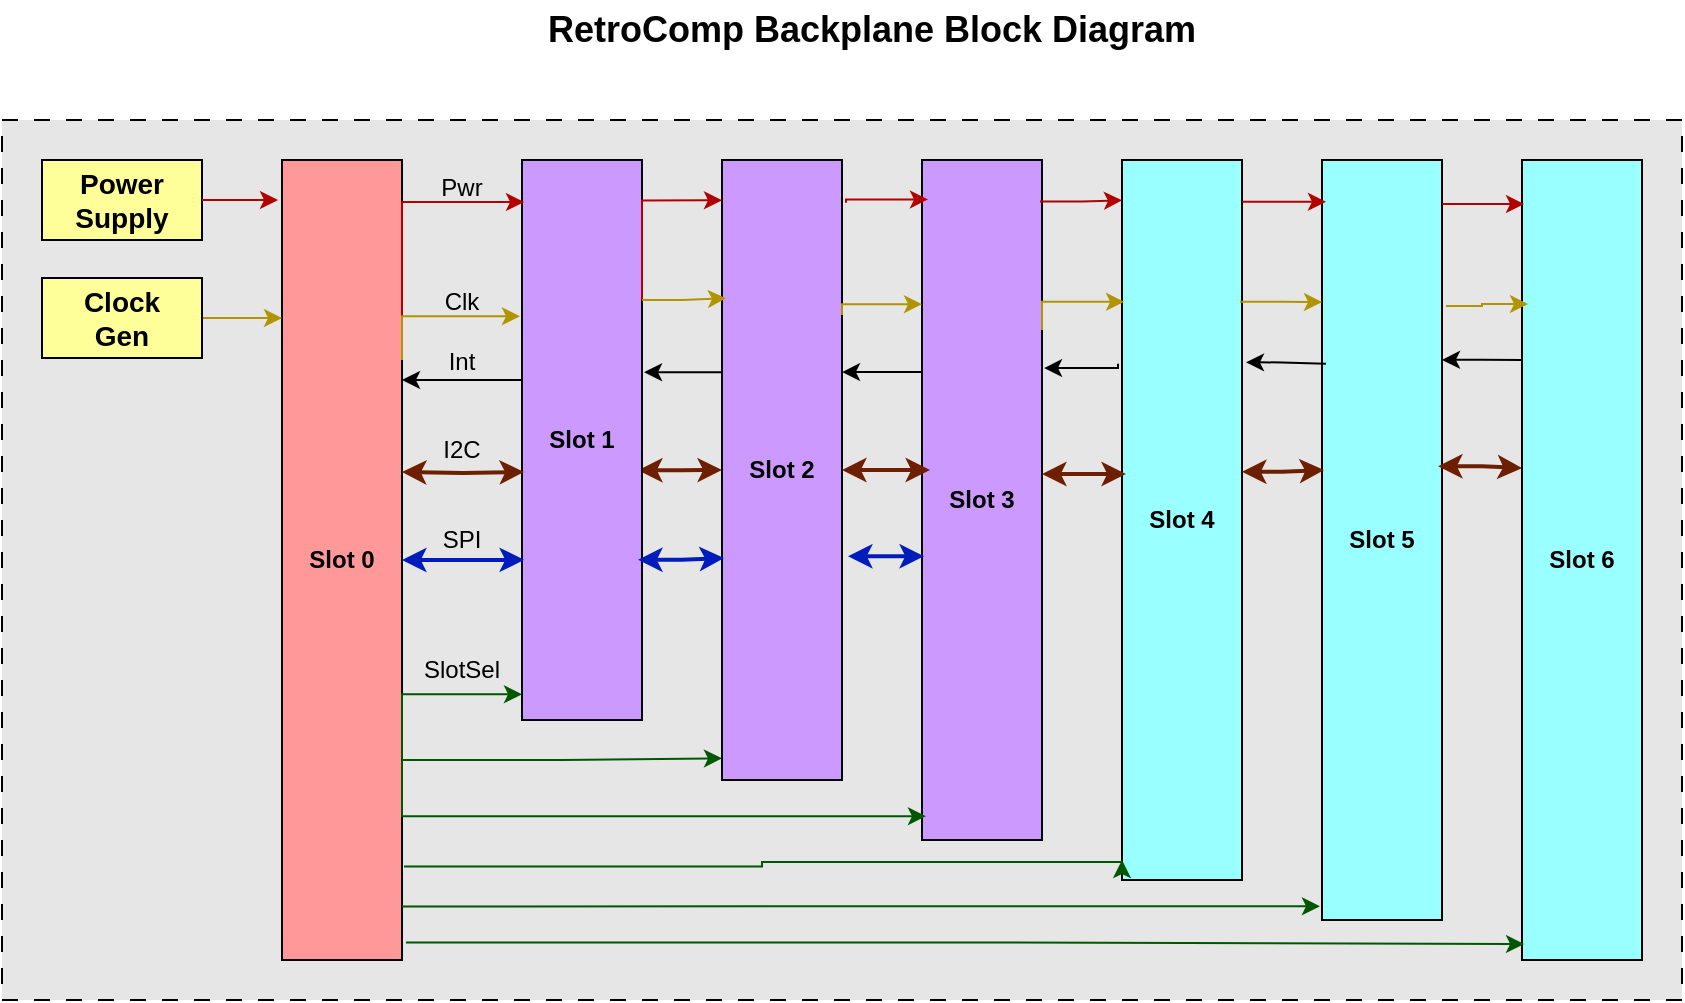 <mxfile version="28.0.6">
  <diagram id="gKfQR6QMqfabCFEobmAz" name="Page-1">
    <mxGraphModel dx="995" dy="726" grid="1" gridSize="10" guides="1" tooltips="1" connect="1" arrows="1" fold="1" page="1" pageScale="1" pageWidth="1100" pageHeight="850" math="0" shadow="0">
      <root>
        <mxCell id="0" />
        <mxCell id="1" parent="0" />
        <mxCell id="CG7hZ_wFSSS8GAl2Qvh1-35" value="" style="rounded=0;whiteSpace=wrap;html=1;dashed=1;dashPattern=8 8;fillColor=#E6E6E6;" parent="1" vertex="1">
          <mxGeometry x="80" y="200" width="840" height="440" as="geometry" />
        </mxCell>
        <mxCell id="XGa5Y8sCl0DmdLY9kct8-5" value="&lt;b&gt;Slot 0&lt;/b&gt;" style="rounded=0;whiteSpace=wrap;html=1;fillColor=#FF9999;" parent="1" vertex="1">
          <mxGeometry x="220" y="220" width="60" height="400" as="geometry" />
        </mxCell>
        <mxCell id="XGa5Y8sCl0DmdLY9kct8-6" value="&lt;b&gt;&lt;font style=&quot;font-size: 14px;&quot;&gt;Power&lt;/font&gt;&lt;/b&gt;&lt;div&gt;&lt;b&gt;&lt;font style=&quot;font-size: 14px;&quot;&gt;Supply&lt;/font&gt;&lt;/b&gt;&lt;/div&gt;" style="rounded=0;whiteSpace=wrap;html=1;fillColor=#FFFF99;" parent="1" vertex="1">
          <mxGeometry x="100" y="220" width="80" height="40" as="geometry" />
        </mxCell>
        <mxCell id="KVl_7MrKPFd7XMKjGX27-16" style="edgeStyle=orthogonalEdgeStyle;rounded=0;orthogonalLoop=1;jettySize=auto;html=1;exitX=0.967;exitY=0.554;exitDx=0;exitDy=0;entryX=0;entryY=0.5;entryDx=0;entryDy=0;exitPerimeter=0;startArrow=classic;startFill=1;strokeWidth=2;fillColor=#a0522d;strokeColor=#6D1F00;" edge="1" parent="1" source="CG7hZ_wFSSS8GAl2Qvh1-2" target="CG7hZ_wFSSS8GAl2Qvh1-3">
          <mxGeometry relative="1" as="geometry" />
        </mxCell>
        <mxCell id="CG7hZ_wFSSS8GAl2Qvh1-2" value="&lt;b&gt;Slot 1&lt;/b&gt;" style="rounded=0;whiteSpace=wrap;html=1;fillColor=#CC99FF;" parent="1" vertex="1">
          <mxGeometry x="340" y="220" width="60" height="280" as="geometry" />
        </mxCell>
        <mxCell id="CG7hZ_wFSSS8GAl2Qvh1-3" value="&lt;b&gt;Slot 2&lt;/b&gt;" style="rounded=0;whiteSpace=wrap;html=1;fillColor=#CC99FF;" parent="1" vertex="1">
          <mxGeometry x="440" y="220" width="60" height="310" as="geometry" />
        </mxCell>
        <mxCell id="CG7hZ_wFSSS8GAl2Qvh1-4" value="&lt;b&gt;Slot 3&lt;/b&gt;" style="rounded=0;whiteSpace=wrap;html=1;fillColor=#CC99FF;" parent="1" vertex="1">
          <mxGeometry x="540" y="220" width="60" height="340" as="geometry" />
        </mxCell>
        <mxCell id="CG7hZ_wFSSS8GAl2Qvh1-5" value="&lt;b&gt;Slot 4&lt;/b&gt;" style="rounded=0;whiteSpace=wrap;html=1;fillColor=#99FFFF;" parent="1" vertex="1">
          <mxGeometry x="640" y="220" width="60" height="360" as="geometry" />
        </mxCell>
        <mxCell id="RNjGVrSUHvSeAj632jrT-32" style="edgeStyle=orthogonalEdgeStyle;rounded=0;orthogonalLoop=1;jettySize=auto;html=1;exitX=1;exitY=0.263;exitDx=0;exitDy=0;entryX=0;entryY=0.25;entryDx=0;entryDy=0;exitPerimeter=0;startArrow=classic;startFill=1;endArrow=none;endFill=0;" parent="1" source="CG7hZ_wFSSS8GAl2Qvh1-6" target="CG7hZ_wFSSS8GAl2Qvh1-7" edge="1">
          <mxGeometry relative="1" as="geometry" />
        </mxCell>
        <mxCell id="CG7hZ_wFSSS8GAl2Qvh1-6" value="&lt;b&gt;Slot 5&lt;/b&gt;" style="rounded=0;whiteSpace=wrap;html=1;fillColor=#99FFFF;" parent="1" vertex="1">
          <mxGeometry x="740" y="220" width="60" height="380" as="geometry" />
        </mxCell>
        <mxCell id="CG7hZ_wFSSS8GAl2Qvh1-7" value="&lt;b&gt;Slot 6&lt;/b&gt;" style="rounded=0;whiteSpace=wrap;html=1;fillColor=#99FFFF;" parent="1" vertex="1">
          <mxGeometry x="840" y="220" width="60" height="400" as="geometry" />
        </mxCell>
        <mxCell id="CG7hZ_wFSSS8GAl2Qvh1-33" value="&lt;b&gt;&lt;font style=&quot;font-size: 18px;&quot;&gt;RetroComp Backplane Block Diagram&lt;/font&gt;&lt;/b&gt;" style="text;html=1;align=center;verticalAlign=middle;whiteSpace=wrap;rounded=0;" parent="1" vertex="1">
          <mxGeometry x="340" y="140" width="350" height="30" as="geometry" />
        </mxCell>
        <mxCell id="RNjGVrSUHvSeAj632jrT-4" style="edgeStyle=orthogonalEdgeStyle;rounded=0;orthogonalLoop=1;jettySize=auto;html=1;exitX=1;exitY=0.5;exitDx=0;exitDy=0;entryX=0;entryY=0.25;entryDx=0;entryDy=0;fillColor=#e3c800;strokeColor=#B09500;" parent="1" source="RNjGVrSUHvSeAj632jrT-1" edge="1">
          <mxGeometry relative="1" as="geometry">
            <mxPoint x="220" y="299" as="targetPoint" />
          </mxGeometry>
        </mxCell>
        <mxCell id="RNjGVrSUHvSeAj632jrT-1" value="&lt;span style=&quot;font-size: 14px;&quot;&gt;&lt;b&gt;Clock&lt;/b&gt;&lt;/span&gt;&lt;div&gt;&lt;span style=&quot;font-size: 14px;&quot;&gt;&lt;b&gt;Gen&lt;/b&gt;&lt;/span&gt;&lt;/div&gt;" style="rounded=0;whiteSpace=wrap;html=1;fillColor=#FFFF99;" parent="1" vertex="1">
          <mxGeometry x="100" y="279" width="80" height="40" as="geometry" />
        </mxCell>
        <mxCell id="RNjGVrSUHvSeAj632jrT-3" style="edgeStyle=orthogonalEdgeStyle;rounded=0;orthogonalLoop=1;jettySize=auto;html=1;exitX=1;exitY=0.5;exitDx=0;exitDy=0;entryX=-0.033;entryY=0.05;entryDx=0;entryDy=0;entryPerimeter=0;fillColor=#e51400;strokeColor=#B20000;" parent="1" source="XGa5Y8sCl0DmdLY9kct8-6" target="XGa5Y8sCl0DmdLY9kct8-5" edge="1">
          <mxGeometry relative="1" as="geometry" />
        </mxCell>
        <mxCell id="RNjGVrSUHvSeAj632jrT-5" style="edgeStyle=orthogonalEdgeStyle;rounded=0;orthogonalLoop=1;jettySize=auto;html=1;exitX=1.033;exitY=0.978;exitDx=0;exitDy=0;entryX=0.017;entryY=0.98;entryDx=0;entryDy=0;entryPerimeter=0;exitPerimeter=0;fillColor=#008a00;strokeColor=#005700;" parent="1" source="XGa5Y8sCl0DmdLY9kct8-5" target="CG7hZ_wFSSS8GAl2Qvh1-7" edge="1">
          <mxGeometry relative="1" as="geometry" />
        </mxCell>
        <mxCell id="RNjGVrSUHvSeAj632jrT-6" style="edgeStyle=orthogonalEdgeStyle;rounded=0;orthogonalLoop=1;jettySize=auto;html=1;exitX=1;exitY=0.933;exitDx=0;exitDy=0;entryX=-0.017;entryY=0.982;entryDx=0;entryDy=0;entryPerimeter=0;exitPerimeter=0;fillColor=#008a00;strokeColor=#005700;" parent="1" source="XGa5Y8sCl0DmdLY9kct8-5" target="CG7hZ_wFSSS8GAl2Qvh1-6" edge="1">
          <mxGeometry relative="1" as="geometry" />
        </mxCell>
        <mxCell id="RNjGVrSUHvSeAj632jrT-7" style="edgeStyle=orthogonalEdgeStyle;rounded=0;orthogonalLoop=1;jettySize=auto;html=1;exitX=1.017;exitY=0.883;exitDx=0;exitDy=0;exitPerimeter=0;fillColor=#008a00;strokeColor=#005700;" parent="1" source="XGa5Y8sCl0DmdLY9kct8-5" edge="1">
          <mxGeometry relative="1" as="geometry">
            <mxPoint x="640" y="570" as="targetPoint" />
            <Array as="points">
              <mxPoint x="460" y="573" />
              <mxPoint x="460" y="571" />
            </Array>
          </mxGeometry>
        </mxCell>
        <mxCell id="RNjGVrSUHvSeAj632jrT-16" style="edgeStyle=orthogonalEdgeStyle;rounded=0;orthogonalLoop=1;jettySize=auto;html=1;exitX=1.033;exitY=0.069;exitDx=0;exitDy=0;entryX=0.05;entryY=0.058;entryDx=0;entryDy=0;entryPerimeter=0;exitPerimeter=0;fillColor=#e51400;strokeColor=#B20000;" parent="1" source="CG7hZ_wFSSS8GAl2Qvh1-3" target="CG7hZ_wFSSS8GAl2Qvh1-4" edge="1">
          <mxGeometry relative="1" as="geometry">
            <Array as="points">
              <mxPoint x="502" y="240" />
            </Array>
          </mxGeometry>
        </mxCell>
        <mxCell id="RNjGVrSUHvSeAj632jrT-17" style="edgeStyle=orthogonalEdgeStyle;rounded=0;orthogonalLoop=1;jettySize=auto;html=1;exitX=0.983;exitY=0.061;exitDx=0;exitDy=0;entryX=0;entryY=0.056;entryDx=0;entryDy=0;entryPerimeter=0;exitPerimeter=0;fillColor=#e51400;strokeColor=#B20000;" parent="1" source="CG7hZ_wFSSS8GAl2Qvh1-4" target="CG7hZ_wFSSS8GAl2Qvh1-5" edge="1">
          <mxGeometry relative="1" as="geometry" />
        </mxCell>
        <mxCell id="RNjGVrSUHvSeAj632jrT-18" style="edgeStyle=orthogonalEdgeStyle;rounded=0;orthogonalLoop=1;jettySize=auto;html=1;exitX=1;exitY=0.058;exitDx=0;exitDy=0;entryX=0.033;entryY=0.055;entryDx=0;entryDy=0;entryPerimeter=0;exitPerimeter=0;fillColor=#e51400;strokeColor=#B20000;" parent="1" source="CG7hZ_wFSSS8GAl2Qvh1-5" target="CG7hZ_wFSSS8GAl2Qvh1-6" edge="1">
          <mxGeometry relative="1" as="geometry" />
        </mxCell>
        <mxCell id="RNjGVrSUHvSeAj632jrT-19" style="edgeStyle=orthogonalEdgeStyle;rounded=0;orthogonalLoop=1;jettySize=auto;html=1;exitX=1;exitY=0.058;exitDx=0;exitDy=0;entryX=0.017;entryY=0.055;entryDx=0;entryDy=0;entryPerimeter=0;exitPerimeter=0;fillColor=#e51400;strokeColor=#B20000;" parent="1" source="CG7hZ_wFSSS8GAl2Qvh1-6" target="CG7hZ_wFSSS8GAl2Qvh1-7" edge="1">
          <mxGeometry relative="1" as="geometry" />
        </mxCell>
        <mxCell id="RNjGVrSUHvSeAj632jrT-25" style="edgeStyle=orthogonalEdgeStyle;rounded=0;orthogonalLoop=1;jettySize=auto;html=1;exitX=0.983;exitY=0.197;exitDx=0;exitDy=0;entryX=0;entryY=0.187;entryDx=0;entryDy=0;entryPerimeter=0;exitPerimeter=0;fillColor=#e3c800;strokeColor=#B09500;" parent="1" source="CG7hZ_wFSSS8GAl2Qvh1-5" target="CG7hZ_wFSSS8GAl2Qvh1-6" edge="1">
          <mxGeometry relative="1" as="geometry" />
        </mxCell>
        <mxCell id="RNjGVrSUHvSeAj632jrT-26" style="edgeStyle=orthogonalEdgeStyle;rounded=0;orthogonalLoop=1;jettySize=auto;html=1;exitX=1.033;exitY=0.192;exitDx=0;exitDy=0;entryX=0.05;entryY=0.18;entryDx=0;entryDy=0;entryPerimeter=0;exitPerimeter=0;fillColor=#e3c800;strokeColor=#B09500;" parent="1" source="CG7hZ_wFSSS8GAl2Qvh1-6" target="CG7hZ_wFSSS8GAl2Qvh1-7" edge="1">
          <mxGeometry relative="1" as="geometry" />
        </mxCell>
        <mxCell id="RNjGVrSUHvSeAj632jrT-30" style="edgeStyle=orthogonalEdgeStyle;rounded=0;orthogonalLoop=1;jettySize=auto;html=1;exitX=1.017;exitY=0.306;exitDx=0;exitDy=0;entryX=-0.033;entryY=0.283;entryDx=0;entryDy=0;entryPerimeter=0;exitPerimeter=0;startArrow=classic;startFill=1;endArrow=none;endFill=0;" parent="1" source="CG7hZ_wFSSS8GAl2Qvh1-4" target="CG7hZ_wFSSS8GAl2Qvh1-5" edge="1">
          <mxGeometry relative="1" as="geometry" />
        </mxCell>
        <mxCell id="RNjGVrSUHvSeAj632jrT-31" style="edgeStyle=orthogonalEdgeStyle;rounded=0;orthogonalLoop=1;jettySize=auto;html=1;exitX=1.033;exitY=0.281;exitDx=0;exitDy=0;entryX=0.033;entryY=0.268;entryDx=0;entryDy=0;entryPerimeter=0;exitPerimeter=0;startArrow=classic;startFill=1;endArrow=none;endFill=0;" parent="1" source="CG7hZ_wFSSS8GAl2Qvh1-5" target="CG7hZ_wFSSS8GAl2Qvh1-6" edge="1">
          <mxGeometry relative="1" as="geometry" />
        </mxCell>
        <mxCell id="RNjGVrSUHvSeAj632jrT-37" style="edgeStyle=orthogonalEdgeStyle;rounded=0;orthogonalLoop=1;jettySize=auto;html=1;exitX=1;exitY=0.433;exitDx=0;exitDy=0;entryX=0.017;entryY=0.408;entryDx=0;entryDy=0;entryPerimeter=0;exitPerimeter=0;strokeWidth=2;startArrow=classic;startFill=1;fillColor=#a0522d;strokeColor=#6D1F00;" parent="1" source="CG7hZ_wFSSS8GAl2Qvh1-5" target="CG7hZ_wFSSS8GAl2Qvh1-6" edge="1">
          <mxGeometry relative="1" as="geometry" />
        </mxCell>
        <mxCell id="RNjGVrSUHvSeAj632jrT-38" style="edgeStyle=orthogonalEdgeStyle;rounded=0;orthogonalLoop=1;jettySize=auto;html=1;exitX=0.967;exitY=0.403;exitDx=0;exitDy=0;entryX=0;entryY=0.385;entryDx=0;entryDy=0;entryPerimeter=0;exitPerimeter=0;strokeWidth=2;startArrow=classic;startFill=1;fillColor=#a0522d;strokeColor=#6D1F00;" parent="1" source="CG7hZ_wFSSS8GAl2Qvh1-6" target="CG7hZ_wFSSS8GAl2Qvh1-7" edge="1">
          <mxGeometry relative="1" as="geometry" />
        </mxCell>
        <mxCell id="KVl_7MrKPFd7XMKjGX27-1" style="edgeStyle=orthogonalEdgeStyle;rounded=0;orthogonalLoop=1;jettySize=auto;html=1;exitX=1;exitY=0.75;exitDx=0;exitDy=0;entryX=0;entryY=0.965;entryDx=0;entryDy=0;entryPerimeter=0;fillColor=#008a00;strokeColor=#005700;" edge="1" parent="1" source="XGa5Y8sCl0DmdLY9kct8-5" target="CG7hZ_wFSSS8GAl2Qvh1-3">
          <mxGeometry relative="1" as="geometry" />
        </mxCell>
        <mxCell id="KVl_7MrKPFd7XMKjGX27-2" style="edgeStyle=orthogonalEdgeStyle;rounded=0;orthogonalLoop=1;jettySize=auto;html=1;exitX=1;exitY=0.75;exitDx=0;exitDy=0;entryX=0;entryY=0.954;entryDx=0;entryDy=0;entryPerimeter=0;fillColor=#008a00;strokeColor=#005700;" edge="1" parent="1" source="XGa5Y8sCl0DmdLY9kct8-5" target="CG7hZ_wFSSS8GAl2Qvh1-2">
          <mxGeometry relative="1" as="geometry">
            <Array as="points">
              <mxPoint x="280" y="487" />
            </Array>
          </mxGeometry>
        </mxCell>
        <mxCell id="KVl_7MrKPFd7XMKjGX27-3" style="edgeStyle=orthogonalEdgeStyle;rounded=0;orthogonalLoop=1;jettySize=auto;html=1;exitX=1;exitY=0.75;exitDx=0;exitDy=0;entryX=0.033;entryY=0.965;entryDx=0;entryDy=0;entryPerimeter=0;fillColor=#008a00;strokeColor=#005700;" edge="1" parent="1" source="XGa5Y8sCl0DmdLY9kct8-5" target="CG7hZ_wFSSS8GAl2Qvh1-4">
          <mxGeometry relative="1" as="geometry">
            <Array as="points">
              <mxPoint x="280" y="548" />
            </Array>
          </mxGeometry>
        </mxCell>
        <mxCell id="KVl_7MrKPFd7XMKjGX27-4" style="edgeStyle=orthogonalEdgeStyle;rounded=0;orthogonalLoop=1;jettySize=auto;html=1;exitX=1;exitY=0.25;exitDx=0;exitDy=0;entryX=0;entryY=0.065;entryDx=0;entryDy=0;entryPerimeter=0;fillColor=#e51400;strokeColor=#B20000;" edge="1" parent="1" source="CG7hZ_wFSSS8GAl2Qvh1-2" target="CG7hZ_wFSSS8GAl2Qvh1-3">
          <mxGeometry relative="1" as="geometry">
            <Array as="points">
              <mxPoint x="400" y="240" />
            </Array>
          </mxGeometry>
        </mxCell>
        <mxCell id="KVl_7MrKPFd7XMKjGX27-5" style="edgeStyle=orthogonalEdgeStyle;rounded=0;orthogonalLoop=1;jettySize=auto;html=1;exitX=1;exitY=0.25;exitDx=0;exitDy=0;entryX=0.017;entryY=0.075;entryDx=0;entryDy=0;entryPerimeter=0;fillColor=#e51400;strokeColor=#B20000;" edge="1" parent="1" source="XGa5Y8sCl0DmdLY9kct8-5" target="CG7hZ_wFSSS8GAl2Qvh1-2">
          <mxGeometry relative="1" as="geometry">
            <Array as="points">
              <mxPoint x="280" y="241" />
            </Array>
          </mxGeometry>
        </mxCell>
        <mxCell id="KVl_7MrKPFd7XMKjGX27-6" style="edgeStyle=orthogonalEdgeStyle;rounded=0;orthogonalLoop=1;jettySize=auto;html=1;exitX=1;exitY=0.25;exitDx=0;exitDy=0;entryX=0.017;entryY=0.197;entryDx=0;entryDy=0;entryPerimeter=0;fillColor=#e3c800;strokeColor=#B09500;" edge="1" parent="1" source="CG7hZ_wFSSS8GAl2Qvh1-4" target="CG7hZ_wFSSS8GAl2Qvh1-5">
          <mxGeometry relative="1" as="geometry">
            <Array as="points">
              <mxPoint x="600" y="291" />
            </Array>
          </mxGeometry>
        </mxCell>
        <mxCell id="KVl_7MrKPFd7XMKjGX27-7" style="edgeStyle=orthogonalEdgeStyle;rounded=0;orthogonalLoop=1;jettySize=auto;html=1;exitX=1;exitY=0.25;exitDx=0;exitDy=0;entryX=0;entryY=0.212;entryDx=0;entryDy=0;entryPerimeter=0;fillColor=#e3c800;strokeColor=#B09500;" edge="1" parent="1" source="CG7hZ_wFSSS8GAl2Qvh1-3" target="CG7hZ_wFSSS8GAl2Qvh1-4">
          <mxGeometry relative="1" as="geometry">
            <Array as="points">
              <mxPoint x="500" y="292" />
            </Array>
          </mxGeometry>
        </mxCell>
        <mxCell id="KVl_7MrKPFd7XMKjGX27-8" style="edgeStyle=orthogonalEdgeStyle;rounded=0;orthogonalLoop=1;jettySize=auto;html=1;exitX=1;exitY=0.25;exitDx=0;exitDy=0;entryX=0.033;entryY=0.223;entryDx=0;entryDy=0;entryPerimeter=0;fillColor=#e3c800;strokeColor=#B09500;" edge="1" parent="1" source="CG7hZ_wFSSS8GAl2Qvh1-2" target="CG7hZ_wFSSS8GAl2Qvh1-3">
          <mxGeometry relative="1" as="geometry" />
        </mxCell>
        <mxCell id="KVl_7MrKPFd7XMKjGX27-9" style="edgeStyle=orthogonalEdgeStyle;rounded=0;orthogonalLoop=1;jettySize=auto;html=1;exitX=1;exitY=0.25;exitDx=0;exitDy=0;entryX=-0.017;entryY=0.279;entryDx=0;entryDy=0;entryPerimeter=0;fillColor=#e3c800;strokeColor=#B09500;" edge="1" parent="1" source="XGa5Y8sCl0DmdLY9kct8-5" target="CG7hZ_wFSSS8GAl2Qvh1-2">
          <mxGeometry relative="1" as="geometry">
            <Array as="points">
              <mxPoint x="280" y="298" />
            </Array>
          </mxGeometry>
        </mxCell>
        <mxCell id="KVl_7MrKPFd7XMKjGX27-10" style="edgeStyle=orthogonalEdgeStyle;rounded=0;orthogonalLoop=1;jettySize=auto;html=1;exitX=0;exitY=0.25;exitDx=0;exitDy=0;entryX=1;entryY=0.342;entryDx=0;entryDy=0;entryPerimeter=0;" edge="1" parent="1" source="CG7hZ_wFSSS8GAl2Qvh1-4" target="CG7hZ_wFSSS8GAl2Qvh1-3">
          <mxGeometry relative="1" as="geometry">
            <Array as="points">
              <mxPoint x="540" y="326" />
            </Array>
          </mxGeometry>
        </mxCell>
        <mxCell id="KVl_7MrKPFd7XMKjGX27-11" style="edgeStyle=orthogonalEdgeStyle;rounded=0;orthogonalLoop=1;jettySize=auto;html=1;exitX=0;exitY=0.25;exitDx=0;exitDy=0;entryX=1.017;entryY=0.379;entryDx=0;entryDy=0;entryPerimeter=0;" edge="1" parent="1" source="CG7hZ_wFSSS8GAl2Qvh1-3" target="CG7hZ_wFSSS8GAl2Qvh1-2">
          <mxGeometry relative="1" as="geometry">
            <Array as="points">
              <mxPoint x="440" y="326" />
            </Array>
          </mxGeometry>
        </mxCell>
        <mxCell id="KVl_7MrKPFd7XMKjGX27-12" style="edgeStyle=orthogonalEdgeStyle;rounded=0;orthogonalLoop=1;jettySize=auto;html=1;exitX=0;exitY=0.25;exitDx=0;exitDy=0;entryX=1;entryY=0.275;entryDx=0;entryDy=0;entryPerimeter=0;" edge="1" parent="1" source="CG7hZ_wFSSS8GAl2Qvh1-2" target="XGa5Y8sCl0DmdLY9kct8-5">
          <mxGeometry relative="1" as="geometry">
            <Array as="points">
              <mxPoint x="340" y="330" />
            </Array>
          </mxGeometry>
        </mxCell>
        <mxCell id="KVl_7MrKPFd7XMKjGX27-14" style="edgeStyle=orthogonalEdgeStyle;rounded=0;orthogonalLoop=1;jettySize=auto;html=1;entryX=0.033;entryY=0.436;entryDx=0;entryDy=0;entryPerimeter=0;strokeWidth=2;fillColor=#a0522d;strokeColor=#6D1F00;startArrow=classic;startFill=1;" edge="1" parent="1" target="CG7hZ_wFSSS8GAl2Qvh1-5">
          <mxGeometry relative="1" as="geometry">
            <mxPoint x="600" y="377" as="sourcePoint" />
            <Array as="points">
              <mxPoint x="600" y="377" />
            </Array>
          </mxGeometry>
        </mxCell>
        <mxCell id="KVl_7MrKPFd7XMKjGX27-15" style="edgeStyle=orthogonalEdgeStyle;rounded=0;orthogonalLoop=1;jettySize=auto;html=1;exitX=1;exitY=0.5;exitDx=0;exitDy=0;entryX=0.067;entryY=0.456;entryDx=0;entryDy=0;entryPerimeter=0;startArrow=classic;startFill=1;fillColor=#a0522d;strokeColor=#6D1F00;strokeWidth=2;" edge="1" parent="1" source="CG7hZ_wFSSS8GAl2Qvh1-3" target="CG7hZ_wFSSS8GAl2Qvh1-4">
          <mxGeometry relative="1" as="geometry" />
        </mxCell>
        <mxCell id="KVl_7MrKPFd7XMKjGX27-17" style="edgeStyle=orthogonalEdgeStyle;rounded=0;orthogonalLoop=1;jettySize=auto;html=1;entryX=0.017;entryY=0.557;entryDx=0;entryDy=0;entryPerimeter=0;fillColor=#a0522d;strokeColor=#6D1F00;strokeWidth=2;startArrow=classic;startFill=1;" edge="1" parent="1" target="CG7hZ_wFSSS8GAl2Qvh1-2">
          <mxGeometry relative="1" as="geometry">
            <mxPoint x="280" y="376" as="sourcePoint" />
          </mxGeometry>
        </mxCell>
        <mxCell id="KVl_7MrKPFd7XMKjGX27-18" style="edgeStyle=orthogonalEdgeStyle;rounded=0;orthogonalLoop=1;jettySize=auto;html=1;exitX=1;exitY=0.5;exitDx=0;exitDy=0;entryX=0.017;entryY=0.714;entryDx=0;entryDy=0;entryPerimeter=0;startArrow=classic;startFill=1;fillColor=#0050ef;strokeColor=#001DBC;strokeWidth=2;" edge="1" parent="1" source="XGa5Y8sCl0DmdLY9kct8-5" target="CG7hZ_wFSSS8GAl2Qvh1-2">
          <mxGeometry relative="1" as="geometry" />
        </mxCell>
        <mxCell id="KVl_7MrKPFd7XMKjGX27-19" style="edgeStyle=orthogonalEdgeStyle;rounded=0;orthogonalLoop=1;jettySize=auto;html=1;exitX=0.967;exitY=0.714;exitDx=0;exitDy=0;entryX=0.017;entryY=0.642;entryDx=0;entryDy=0;entryPerimeter=0;exitPerimeter=0;strokeWidth=2;startArrow=classic;startFill=1;fillColor=#0050ef;strokeColor=#001DBC;" edge="1" parent="1" source="CG7hZ_wFSSS8GAl2Qvh1-2" target="CG7hZ_wFSSS8GAl2Qvh1-3">
          <mxGeometry relative="1" as="geometry" />
        </mxCell>
        <mxCell id="KVl_7MrKPFd7XMKjGX27-20" style="edgeStyle=orthogonalEdgeStyle;rounded=0;orthogonalLoop=1;jettySize=auto;html=1;exitX=1.05;exitY=0.639;exitDx=0;exitDy=0;entryX=0.017;entryY=0.582;entryDx=0;entryDy=0;entryPerimeter=0;exitPerimeter=0;fillColor=#0050ef;strokeColor=#001DBC;strokeWidth=2;startArrow=classic;startFill=1;" edge="1" parent="1" source="CG7hZ_wFSSS8GAl2Qvh1-3" target="CG7hZ_wFSSS8GAl2Qvh1-4">
          <mxGeometry relative="1" as="geometry" />
        </mxCell>
        <mxCell id="KVl_7MrKPFd7XMKjGX27-21" value="Pwr" style="text;html=1;align=center;verticalAlign=middle;whiteSpace=wrap;rounded=0;" vertex="1" parent="1">
          <mxGeometry x="280" y="219" width="60" height="30" as="geometry" />
        </mxCell>
        <mxCell id="KVl_7MrKPFd7XMKjGX27-22" value="Clk" style="text;html=1;align=center;verticalAlign=middle;whiteSpace=wrap;rounded=0;" vertex="1" parent="1">
          <mxGeometry x="280" y="276" width="60" height="30" as="geometry" />
        </mxCell>
        <mxCell id="KVl_7MrKPFd7XMKjGX27-23" value="Int" style="text;html=1;align=center;verticalAlign=middle;whiteSpace=wrap;rounded=0;" vertex="1" parent="1">
          <mxGeometry x="280" y="306" width="60" height="30" as="geometry" />
        </mxCell>
        <mxCell id="KVl_7MrKPFd7XMKjGX27-24" value="I2C" style="text;html=1;align=center;verticalAlign=middle;whiteSpace=wrap;rounded=0;" vertex="1" parent="1">
          <mxGeometry x="280" y="350" width="60" height="30" as="geometry" />
        </mxCell>
        <mxCell id="KVl_7MrKPFd7XMKjGX27-25" value="SPI" style="text;html=1;align=center;verticalAlign=middle;whiteSpace=wrap;rounded=0;" vertex="1" parent="1">
          <mxGeometry x="280" y="395" width="60" height="30" as="geometry" />
        </mxCell>
        <mxCell id="KVl_7MrKPFd7XMKjGX27-27" value="SlotSel" style="text;html=1;align=center;verticalAlign=middle;whiteSpace=wrap;rounded=0;" vertex="1" parent="1">
          <mxGeometry x="280" y="460" width="60" height="30" as="geometry" />
        </mxCell>
      </root>
    </mxGraphModel>
  </diagram>
</mxfile>
